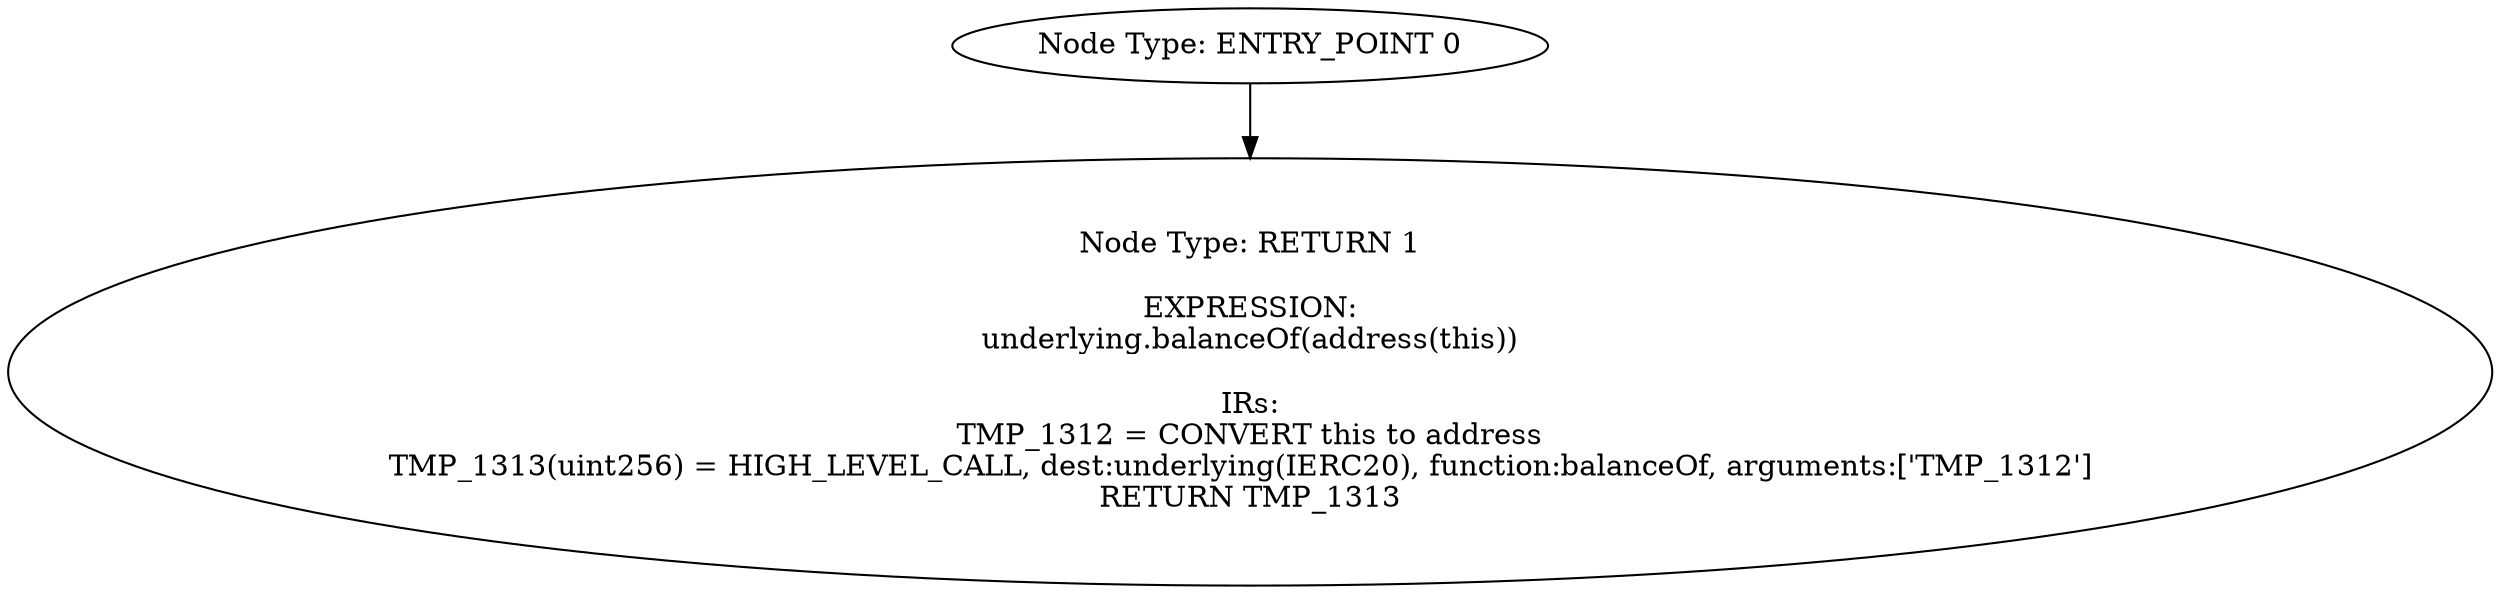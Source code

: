 digraph{
0[label="Node Type: ENTRY_POINT 0
"];
0->1;
1[label="Node Type: RETURN 1

EXPRESSION:
underlying.balanceOf(address(this))

IRs:
TMP_1312 = CONVERT this to address
TMP_1313(uint256) = HIGH_LEVEL_CALL, dest:underlying(IERC20), function:balanceOf, arguments:['TMP_1312']  
RETURN TMP_1313"];
}
